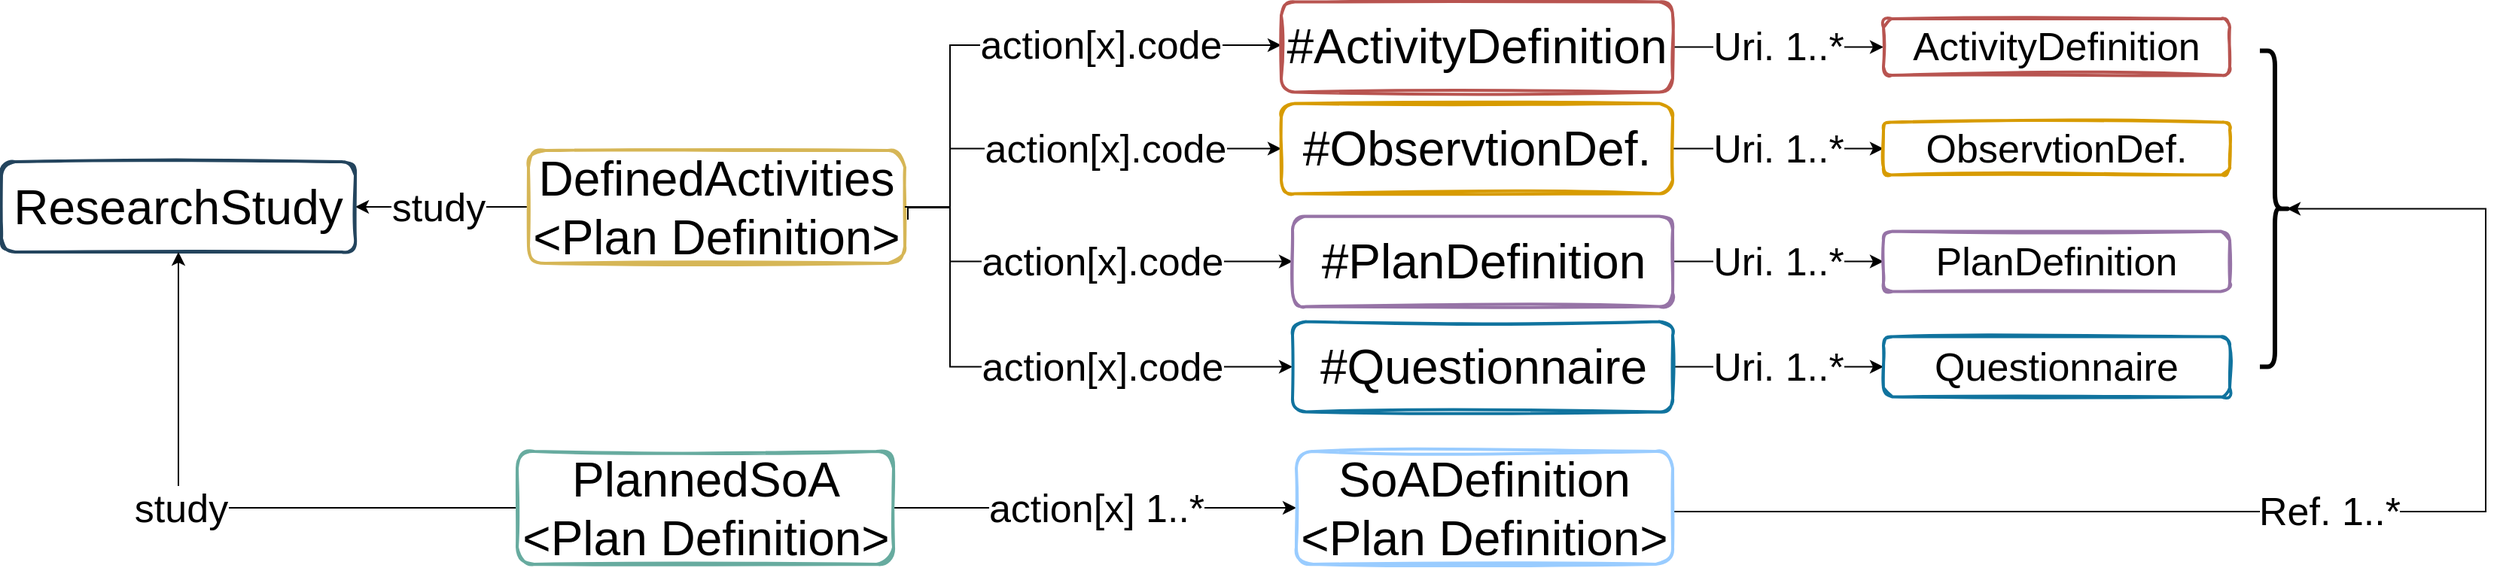 <mxfile version="20.5.3" type="device" pages="2"><diagram id="xOUy7ehixeZGT6onH96v" name="Page-1"><mxGraphModel dx="2881" dy="1123" grid="1" gridSize="10" guides="1" tooltips="1" connect="1" arrows="1" fold="1" page="1" pageScale="1" pageWidth="850" pageHeight="1100" math="0" shadow="0"><root><mxCell id="0"/><mxCell id="1" parent="0"/><mxCell id="Nqv9AV9e1vAlPflYsLQ3-14" value="action[x].code" style="edgeStyle=orthogonalEdgeStyle;rounded=0;orthogonalLoop=1;jettySize=auto;html=1;fontSize=26;" edge="1" parent="1" source="Nqv9AV9e1vAlPflYsLQ3-11" target="Nqv9AV9e1vAlPflYsLQ3-13"><mxGeometry x="0.329" relative="1" as="geometry"><Array as="points"><mxPoint x="330" y="228"/><mxPoint x="330" y="120"/></Array><mxPoint as="offset"/></mxGeometry></mxCell><mxCell id="Nqv9AV9e1vAlPflYsLQ3-16" value="action[x].code" style="edgeStyle=orthogonalEdgeStyle;rounded=0;orthogonalLoop=1;jettySize=auto;html=1;fontSize=26;entryX=0;entryY=0.5;entryDx=0;entryDy=0;" edge="1" parent="1" source="Nqv9AV9e1vAlPflYsLQ3-11" target="Nqv9AV9e1vAlPflYsLQ3-15"><mxGeometry x="0.299" relative="1" as="geometry"><Array as="points"><mxPoint x="330" y="228"/><mxPoint x="330" y="334"/></Array><mxPoint x="1" as="offset"/></mxGeometry></mxCell><mxCell id="Nqv9AV9e1vAlPflYsLQ3-19" value="study" style="edgeStyle=orthogonalEdgeStyle;rounded=0;orthogonalLoop=1;jettySize=auto;html=1;fontSize=26;entryX=1;entryY=0.5;entryDx=0;entryDy=0;exitX=0;exitY=0.5;exitDx=0;exitDy=0;" edge="1" parent="1" source="Nqv9AV9e1vAlPflYsLQ3-11" target="Nqv9AV9e1vAlPflYsLQ3-18"><mxGeometry x="0.043" relative="1" as="geometry"><Array as="points"><mxPoint x="-10" y="228"/><mxPoint x="-10" y="228"/></Array><mxPoint as="offset"/></mxGeometry></mxCell><mxCell id="Nqv9AV9e1vAlPflYsLQ3-11" value="DefinedActivities&lt;br&gt;&amp;lt;Plan Definition&amp;gt;" style="rounded=1;whiteSpace=wrap;html=1;strokeWidth=2;fillWeight=4;hachureGap=8;hachureAngle=45;fillColor=none;sketch=1;fontSize=32;strokeColor=#d6b656;" vertex="1" parent="1"><mxGeometry x="50" y="190" width="250" height="75" as="geometry"/></mxCell><mxCell id="Nqv9AV9e1vAlPflYsLQ3-26" value="Uri. 1..*" style="edgeStyle=orthogonalEdgeStyle;rounded=0;orthogonalLoop=1;jettySize=auto;html=1;fontSize=26;" edge="1" parent="1" source="Nqv9AV9e1vAlPflYsLQ3-13" target="Nqv9AV9e1vAlPflYsLQ3-25"><mxGeometry relative="1" as="geometry"/></mxCell><mxCell id="Nqv9AV9e1vAlPflYsLQ3-13" value="#ActivityDefinition" style="whiteSpace=wrap;html=1;fontSize=32;fillColor=none;strokeColor=#b85450;rounded=1;strokeWidth=2;fillWeight=4;hachureGap=8;hachureAngle=45;sketch=1;" vertex="1" parent="1"><mxGeometry x="550" y="91.25" width="260" height="60" as="geometry"/></mxCell><mxCell id="Nqv9AV9e1vAlPflYsLQ3-32" value="Uri. 1..*" style="edgeStyle=orthogonalEdgeStyle;rounded=0;orthogonalLoop=1;jettySize=auto;html=1;fontSize=26;" edge="1" parent="1" source="Nqv9AV9e1vAlPflYsLQ3-15" target="Nqv9AV9e1vAlPflYsLQ3-31"><mxGeometry relative="1" as="geometry"/></mxCell><mxCell id="Nqv9AV9e1vAlPflYsLQ3-15" value="#Questionnaire" style="whiteSpace=wrap;html=1;fontSize=32;fillColor=none;strokeColor=#10739e;rounded=1;strokeWidth=2;fillWeight=4;hachureGap=8;hachureAngle=45;sketch=1;" vertex="1" parent="1"><mxGeometry x="557.5" y="303.75" width="252.5" height="60" as="geometry"/></mxCell><mxCell id="Nqv9AV9e1vAlPflYsLQ3-18" value="ResearchStudy" style="whiteSpace=wrap;html=1;fontSize=32;fillColor=none;strokeColor=#23445d;rounded=1;strokeWidth=2;fillWeight=4;hachureGap=8;hachureAngle=45;sketch=1;glass=0;shadow=0;" vertex="1" parent="1"><mxGeometry x="-300" y="197.5" width="235" height="60" as="geometry"/></mxCell><mxCell id="Nqv9AV9e1vAlPflYsLQ3-20" value="action[x].code" style="edgeStyle=orthogonalEdgeStyle;rounded=0;orthogonalLoop=1;jettySize=auto;html=1;fontSize=26;entryX=0;entryY=0.5;entryDx=0;entryDy=0;exitX=1;exitY=0.5;exitDx=0;exitDy=0;" edge="1" parent="1" target="Nqv9AV9e1vAlPflYsLQ3-21" source="Nqv9AV9e1vAlPflYsLQ3-11"><mxGeometry x="0.132" relative="1" as="geometry"><mxPoint x="300" y="330" as="sourcePoint"/><Array as="points"><mxPoint x="330" y="228"/><mxPoint x="330" y="264"/></Array><mxPoint x="1" as="offset"/></mxGeometry></mxCell><mxCell id="Nqv9AV9e1vAlPflYsLQ3-30" value="Uri. 1..*" style="edgeStyle=orthogonalEdgeStyle;rounded=0;orthogonalLoop=1;jettySize=auto;html=1;fontSize=26;" edge="1" parent="1" source="Nqv9AV9e1vAlPflYsLQ3-21" target="Nqv9AV9e1vAlPflYsLQ3-29"><mxGeometry relative="1" as="geometry"/></mxCell><mxCell id="Nqv9AV9e1vAlPflYsLQ3-21" value="#PlanDefinition" style="whiteSpace=wrap;html=1;fontSize=32;fillColor=none;strokeColor=#9673a6;rounded=1;strokeWidth=2;fillWeight=4;hachureGap=8;hachureAngle=45;sketch=1;" vertex="1" parent="1"><mxGeometry x="557.5" y="233.75" width="252.5" height="60" as="geometry"/></mxCell><mxCell id="Nqv9AV9e1vAlPflYsLQ3-22" value="action[x].code" style="edgeStyle=orthogonalEdgeStyle;rounded=0;orthogonalLoop=1;jettySize=auto;html=1;fontSize=26;entryX=0;entryY=0.5;entryDx=0;entryDy=0;exitX=1.008;exitY=0.613;exitDx=0;exitDy=0;exitPerimeter=0;" edge="1" parent="1" target="Nqv9AV9e1vAlPflYsLQ3-23" source="Nqv9AV9e1vAlPflYsLQ3-11"><mxGeometry x="0.207" relative="1" as="geometry"><mxPoint x="300" y="310" as="sourcePoint"/><Array as="points"><mxPoint x="302" y="228"/><mxPoint x="330" y="228"/><mxPoint x="330" y="189"/></Array><mxPoint as="offset"/></mxGeometry></mxCell><mxCell id="Nqv9AV9e1vAlPflYsLQ3-28" value="Uri. 1..*" style="edgeStyle=orthogonalEdgeStyle;rounded=0;orthogonalLoop=1;jettySize=auto;html=1;fontSize=26;" edge="1" parent="1" source="Nqv9AV9e1vAlPflYsLQ3-23" target="Nqv9AV9e1vAlPflYsLQ3-27"><mxGeometry relative="1" as="geometry"/></mxCell><mxCell id="Nqv9AV9e1vAlPflYsLQ3-23" value="#ObservtionDef." style="whiteSpace=wrap;html=1;fontSize=32;fillColor=none;strokeColor=#d79b00;rounded=1;strokeWidth=2;fillWeight=4;hachureGap=8;hachureAngle=45;sketch=1;" vertex="1" parent="1"><mxGeometry x="550" y="158.75" width="260" height="60" as="geometry"/></mxCell><mxCell id="Nqv9AV9e1vAlPflYsLQ3-25" value="ActivityDefinition" style="whiteSpace=wrap;html=1;fontSize=26;fillColor=none;strokeColor=#b85450;rounded=1;strokeWidth=2;fillWeight=4;hachureGap=8;hachureAngle=45;sketch=1;" vertex="1" parent="1"><mxGeometry x="950" y="102.5" width="230" height="37.5" as="geometry"/></mxCell><mxCell id="Nqv9AV9e1vAlPflYsLQ3-27" value="ObservtionDef." style="whiteSpace=wrap;html=1;fontSize=26;fillColor=none;strokeColor=#d79b00;rounded=1;strokeWidth=2;fillWeight=4;hachureGap=8;hachureAngle=45;sketch=1;" vertex="1" parent="1"><mxGeometry x="950" y="171.25" width="230" height="35" as="geometry"/></mxCell><mxCell id="Nqv9AV9e1vAlPflYsLQ3-29" value="PlanDefinition" style="whiteSpace=wrap;html=1;fontSize=26;fillColor=none;strokeColor=#9673a6;rounded=1;strokeWidth=2;fillWeight=4;hachureGap=8;hachureAngle=45;sketch=1;" vertex="1" parent="1"><mxGeometry x="950" y="243.75" width="230" height="40" as="geometry"/></mxCell><mxCell id="Nqv9AV9e1vAlPflYsLQ3-31" value="Questionnaire" style="whiteSpace=wrap;html=1;fontSize=26;fillColor=none;strokeColor=#10739e;rounded=1;strokeWidth=2;fillWeight=4;hachureGap=8;hachureAngle=45;sketch=1;" vertex="1" parent="1"><mxGeometry x="950" y="313.75" width="230" height="40" as="geometry"/></mxCell><mxCell id="Nqv9AV9e1vAlPflYsLQ3-34" value="study" style="edgeStyle=orthogonalEdgeStyle;rounded=0;orthogonalLoop=1;jettySize=auto;html=1;entryX=0.5;entryY=1;entryDx=0;entryDy=0;fontSize=26;exitX=0;exitY=0.5;exitDx=0;exitDy=0;" edge="1" parent="1" source="Nqv9AV9e1vAlPflYsLQ3-33" target="Nqv9AV9e1vAlPflYsLQ3-18"><mxGeometry x="0.132" relative="1" as="geometry"><mxPoint as="offset"/></mxGeometry></mxCell><mxCell id="Nqv9AV9e1vAlPflYsLQ3-37" value="action[x] 1..*" style="edgeStyle=orthogonalEdgeStyle;rounded=0;orthogonalLoop=1;jettySize=auto;html=1;fontSize=26;" edge="1" parent="1" source="Nqv9AV9e1vAlPflYsLQ3-33" target="Nqv9AV9e1vAlPflYsLQ3-36"><mxGeometry relative="1" as="geometry"/></mxCell><mxCell id="Nqv9AV9e1vAlPflYsLQ3-33" value="PlannedSoA&lt;br&gt;&amp;lt;Plan Definition&amp;gt;" style="rounded=1;whiteSpace=wrap;html=1;strokeWidth=2;fillWeight=4;hachureGap=8;hachureAngle=45;fillColor=none;sketch=1;fontSize=32;strokeColor=#67AB9F;" vertex="1" parent="1"><mxGeometry x="42.5" y="390" width="250" height="75" as="geometry"/></mxCell><mxCell id="Nqv9AV9e1vAlPflYsLQ3-39" value="Ref. 1..*" style="edgeStyle=orthogonalEdgeStyle;rounded=0;orthogonalLoop=1;jettySize=auto;html=1;entryX=0.1;entryY=0.5;entryDx=0;entryDy=0;entryPerimeter=0;fontSize=26;exitX=1;exitY=0.5;exitDx=0;exitDy=0;" edge="1" parent="1" source="Nqv9AV9e1vAlPflYsLQ3-36" target="Nqv9AV9e1vAlPflYsLQ3-38"><mxGeometry relative="1" as="geometry"><Array as="points"><mxPoint x="810" y="430"/><mxPoint x="1350" y="430"/><mxPoint x="1350" y="229"/></Array></mxGeometry></mxCell><mxCell id="Nqv9AV9e1vAlPflYsLQ3-36" value="SoADefinition&lt;br&gt;&amp;lt;Plan Definition&amp;gt;" style="rounded=1;whiteSpace=wrap;html=1;strokeWidth=2;fillWeight=4;hachureGap=8;hachureAngle=45;fillColor=none;sketch=1;fontSize=32;strokeColor=#99CCFF;" vertex="1" parent="1"><mxGeometry x="560" y="390" width="250" height="75" as="geometry"/></mxCell><mxCell id="Nqv9AV9e1vAlPflYsLQ3-38" value="" style="shape=curlyBracket;whiteSpace=wrap;html=1;rounded=1;flipH=1;labelPosition=right;verticalLabelPosition=middle;align=left;verticalAlign=middle;shadow=0;glass=0;strokeColor=#000000;strokeWidth=3;fontSize=26;fillColor=#000000;" vertex="1" parent="1"><mxGeometry x="1200" y="123.75" width="20" height="210" as="geometry"/></mxCell></root></mxGraphModel></diagram><diagram name="Copy of Page-1" id="jouTUMkMqYZdkdhMzlj6"><mxGraphModel dx="2881" dy="1123" grid="1" gridSize="10" guides="1" tooltips="1" connect="1" arrows="1" fold="1" page="1" pageScale="1" pageWidth="850" pageHeight="1100" math="0" shadow="0"><root><mxCell id="aNoGVF33UbHMAJ3XjZcO-0"/><mxCell id="aNoGVF33UbHMAJ3XjZcO-1" parent="aNoGVF33UbHMAJ3XjZcO-0"/><mxCell id="aNoGVF33UbHMAJ3XjZcO-2" value="action[x].code" style="edgeStyle=orthogonalEdgeStyle;rounded=0;orthogonalLoop=1;jettySize=auto;html=1;fontSize=26;" edge="1" parent="aNoGVF33UbHMAJ3XjZcO-1" target="aNoGVF33UbHMAJ3XjZcO-7"><mxGeometry x="0.329" relative="1" as="geometry"><mxPoint x="300" y="227.571" as="sourcePoint"/><Array as="points"><mxPoint x="330" y="228"/><mxPoint x="330" y="120"/></Array><mxPoint as="offset"/></mxGeometry></mxCell><mxCell id="aNoGVF33UbHMAJ3XjZcO-3" value="action[x].code" style="edgeStyle=orthogonalEdgeStyle;rounded=0;orthogonalLoop=1;jettySize=auto;html=1;fontSize=26;entryX=0;entryY=0.5;entryDx=0;entryDy=0;" edge="1" parent="aNoGVF33UbHMAJ3XjZcO-1" target="aNoGVF33UbHMAJ3XjZcO-9"><mxGeometry x="0.299" relative="1" as="geometry"><mxPoint x="300" y="227.571" as="sourcePoint"/><Array as="points"><mxPoint x="330" y="228"/><mxPoint x="330" y="334"/></Array><mxPoint x="1" as="offset"/></mxGeometry></mxCell><mxCell id="aNoGVF33UbHMAJ3XjZcO-10" value="ResearchStudy" style="whiteSpace=wrap;html=1;fontSize=32;fillColor=none;strokeColor=#23445d;rounded=1;strokeWidth=2;fillWeight=4;hachureGap=8;hachureAngle=45;sketch=1;glass=0;shadow=0;" vertex="1" parent="aNoGVF33UbHMAJ3XjZcO-1"><mxGeometry x="-350" y="180" width="235" height="60" as="geometry"/></mxCell><mxCell id="aNoGVF33UbHMAJ3XjZcO-11" value="action[x].code" style="edgeStyle=orthogonalEdgeStyle;rounded=0;orthogonalLoop=1;jettySize=auto;html=1;fontSize=26;entryX=0;entryY=0.5;entryDx=0;entryDy=0;exitX=1;exitY=0.5;exitDx=0;exitDy=0;" edge="1" parent="aNoGVF33UbHMAJ3XjZcO-1" target="aNoGVF33UbHMAJ3XjZcO-13"><mxGeometry x="0.132" relative="1" as="geometry"><mxPoint x="300" y="227.5" as="sourcePoint"/><Array as="points"><mxPoint x="330" y="228"/><mxPoint x="330" y="264"/></Array><mxPoint x="1" as="offset"/></mxGeometry></mxCell><mxCell id="aNoGVF33UbHMAJ3XjZcO-14" value="action[x].code" style="edgeStyle=orthogonalEdgeStyle;rounded=0;orthogonalLoop=1;jettySize=auto;html=1;fontSize=26;entryX=0;entryY=0.5;entryDx=0;entryDy=0;exitX=1.008;exitY=0.613;exitDx=0;exitDy=0;exitPerimeter=0;" edge="1" parent="aNoGVF33UbHMAJ3XjZcO-1" target="aNoGVF33UbHMAJ3XjZcO-16"><mxGeometry x="0.207" relative="1" as="geometry"><mxPoint x="302" y="235.975" as="sourcePoint"/><Array as="points"><mxPoint x="302" y="228"/><mxPoint x="330" y="228"/><mxPoint x="330" y="189"/></Array><mxPoint as="offset"/></mxGeometry></mxCell><mxCell id="aNoGVF33UbHMAJ3XjZcO-17" value="ActivityDefinition" style="whiteSpace=wrap;html=1;fontSize=26;fillColor=none;strokeColor=#b85450;rounded=1;strokeWidth=2;fillWeight=4;hachureGap=8;hachureAngle=45;sketch=1;" vertex="1" parent="aNoGVF33UbHMAJ3XjZcO-1"><mxGeometry x="70" y="103.13" width="230" height="37.5" as="geometry"/></mxCell><mxCell id="CE9YE4wpE0IqnP1TEovT-1" style="edgeStyle=orthogonalEdgeStyle;rounded=0;orthogonalLoop=1;jettySize=auto;html=1;entryX=1;entryY=0.5;entryDx=0;entryDy=0;fontSize=26;" edge="1" parent="aNoGVF33UbHMAJ3XjZcO-1" source="aNoGVF33UbHMAJ3XjZcO-18" target="aNoGVF33UbHMAJ3XjZcO-10"><mxGeometry relative="1" as="geometry"/></mxCell><mxCell id="aNoGVF33UbHMAJ3XjZcO-18" value="ObservtionDef." style="whiteSpace=wrap;html=1;fontSize=26;fillColor=none;strokeColor=#d79b00;rounded=1;strokeWidth=2;fillWeight=4;hachureGap=8;hachureAngle=45;sketch=1;" vertex="1" parent="aNoGVF33UbHMAJ3XjZcO-1"><mxGeometry x="70" y="162.5" width="230" height="35" as="geometry"/></mxCell><mxCell id="CE9YE4wpE0IqnP1TEovT-2" style="edgeStyle=orthogonalEdgeStyle;rounded=0;orthogonalLoop=1;jettySize=auto;html=1;fontSize=26;" edge="1" parent="aNoGVF33UbHMAJ3XjZcO-1" source="aNoGVF33UbHMAJ3XjZcO-19" target="aNoGVF33UbHMAJ3XjZcO-10"><mxGeometry relative="1" as="geometry"/></mxCell><mxCell id="aNoGVF33UbHMAJ3XjZcO-19" value="PlanDefinition" style="whiteSpace=wrap;html=1;fontSize=26;fillColor=none;strokeColor=#9673a6;rounded=1;strokeWidth=2;fillWeight=4;hachureGap=8;hachureAngle=45;sketch=1;" vertex="1" parent="aNoGVF33UbHMAJ3XjZcO-1"><mxGeometry x="70" y="217.5" width="230" height="40" as="geometry"/></mxCell><mxCell id="CE9YE4wpE0IqnP1TEovT-3" style="edgeStyle=orthogonalEdgeStyle;rounded=0;orthogonalLoop=1;jettySize=auto;html=1;entryX=1;entryY=0.5;entryDx=0;entryDy=0;fontSize=26;" edge="1" parent="aNoGVF33UbHMAJ3XjZcO-1" source="aNoGVF33UbHMAJ3XjZcO-20" target="aNoGVF33UbHMAJ3XjZcO-10"><mxGeometry relative="1" as="geometry"/></mxCell><mxCell id="aNoGVF33UbHMAJ3XjZcO-20" value="Questionnaire" style="whiteSpace=wrap;html=1;fontSize=26;fillColor=none;strokeColor=#10739e;rounded=1;strokeWidth=2;fillWeight=4;hachureGap=8;hachureAngle=45;sketch=1;" vertex="1" parent="aNoGVF33UbHMAJ3XjZcO-1"><mxGeometry x="70" y="270" width="230" height="40" as="geometry"/></mxCell><mxCell id="aNoGVF33UbHMAJ3XjZcO-21" value="study" style="edgeStyle=orthogonalEdgeStyle;rounded=0;orthogonalLoop=1;jettySize=auto;html=1;entryX=0.5;entryY=1;entryDx=0;entryDy=0;fontSize=26;exitX=0;exitY=0.5;exitDx=0;exitDy=0;" edge="1" parent="aNoGVF33UbHMAJ3XjZcO-1" source="aNoGVF33UbHMAJ3XjZcO-23" target="aNoGVF33UbHMAJ3XjZcO-10"><mxGeometry x="0.132" relative="1" as="geometry"><mxPoint as="offset"/></mxGeometry></mxCell><mxCell id="aNoGVF33UbHMAJ3XjZcO-22" value="action[x] 1..*" style="edgeStyle=orthogonalEdgeStyle;rounded=0;orthogonalLoop=1;jettySize=auto;html=1;fontSize=26;" edge="1" parent="aNoGVF33UbHMAJ3XjZcO-1" source="aNoGVF33UbHMAJ3XjZcO-23" target="aNoGVF33UbHMAJ3XjZcO-25"><mxGeometry relative="1" as="geometry"/></mxCell><mxCell id="aNoGVF33UbHMAJ3XjZcO-23" value="PlannedSoA&lt;br&gt;&amp;lt;Plan Definition&amp;gt;" style="rounded=1;whiteSpace=wrap;html=1;strokeWidth=2;fillWeight=4;hachureGap=8;hachureAngle=45;fillColor=none;sketch=1;fontSize=32;strokeColor=#67AB9F;" vertex="1" parent="aNoGVF33UbHMAJ3XjZcO-1"><mxGeometry x="70" y="350" width="250" height="75" as="geometry"/></mxCell><mxCell id="aNoGVF33UbHMAJ3XjZcO-24" value="Ref. 1..*" style="edgeStyle=orthogonalEdgeStyle;rounded=0;orthogonalLoop=1;jettySize=auto;html=1;entryX=0.1;entryY=0.5;entryDx=0;entryDy=0;entryPerimeter=0;fontSize=26;exitX=0.5;exitY=0;exitDx=0;exitDy=0;" edge="1" parent="aNoGVF33UbHMAJ3XjZcO-1" source="aNoGVF33UbHMAJ3XjZcO-25" target="aNoGVF33UbHMAJ3XjZcO-26"><mxGeometry relative="1" as="geometry"><Array as="points"><mxPoint x="615" y="205"/></Array></mxGeometry></mxCell><mxCell id="aNoGVF33UbHMAJ3XjZcO-25" value="SoADefinition&lt;br&gt;&amp;lt;Plan Definition&amp;gt;" style="rounded=1;whiteSpace=wrap;html=1;strokeWidth=2;fillWeight=4;hachureGap=8;hachureAngle=45;fillColor=none;sketch=1;fontSize=32;strokeColor=#99CCFF;" vertex="1" parent="aNoGVF33UbHMAJ3XjZcO-1"><mxGeometry x="490" y="350" width="250" height="75" as="geometry"/></mxCell><mxCell id="aNoGVF33UbHMAJ3XjZcO-26" value="" style="shape=curlyBracket;whiteSpace=wrap;html=1;rounded=1;flipH=1;labelPosition=right;verticalLabelPosition=middle;align=left;verticalAlign=middle;shadow=0;glass=0;strokeColor=#000000;strokeWidth=3;fontSize=26;fillColor=#000000;" vertex="1" parent="aNoGVF33UbHMAJ3XjZcO-1"><mxGeometry x="330" y="100" width="20" height="210" as="geometry"/></mxCell><mxCell id="CE9YE4wpE0IqnP1TEovT-0" value="study" style="edgeStyle=orthogonalEdgeStyle;rounded=0;orthogonalLoop=1;jettySize=auto;html=1;entryX=1;entryY=0.5;entryDx=0;entryDy=0;fontSize=26;" edge="1" parent="aNoGVF33UbHMAJ3XjZcO-1" source="aNoGVF33UbHMAJ3XjZcO-17" target="aNoGVF33UbHMAJ3XjZcO-10"><mxGeometry x="0.67" relative="1" as="geometry"><mxPoint as="offset"/></mxGeometry></mxCell></root></mxGraphModel></diagram></mxfile>